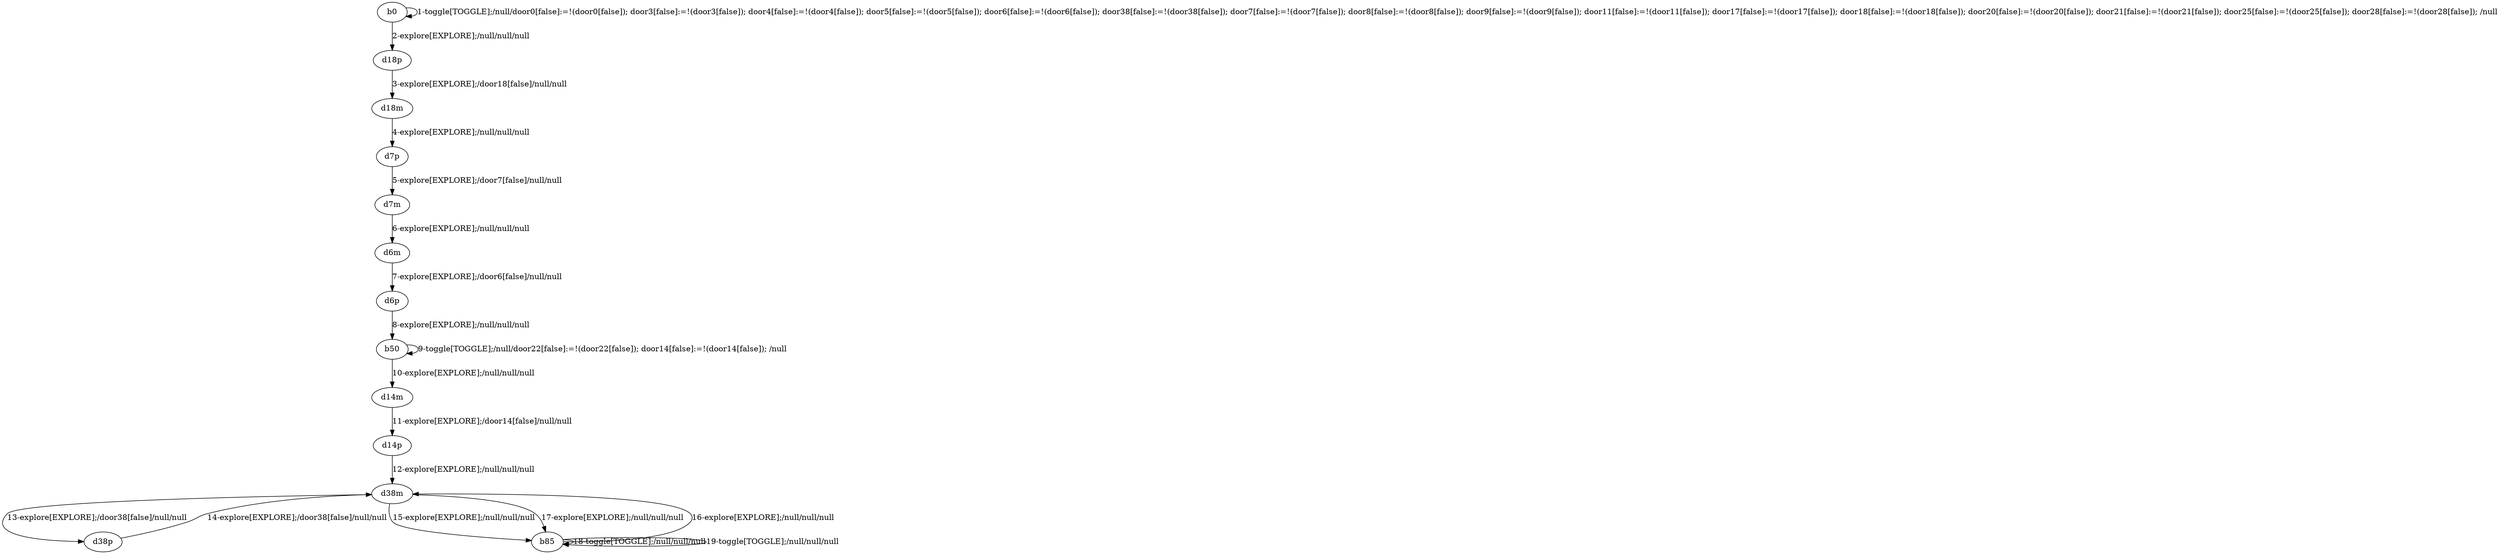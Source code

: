 # Total number of goals covered by this test: 6
# b85 --> d38m
# d38m --> d38p
# d14p --> d38m
# b85 --> b85
# d38p --> d38m
# d38m --> b85

digraph g {
"b0" -> "b0" [label = "1-toggle[TOGGLE];/null/door0[false]:=!(door0[false]); door3[false]:=!(door3[false]); door4[false]:=!(door4[false]); door5[false]:=!(door5[false]); door6[false]:=!(door6[false]); door38[false]:=!(door38[false]); door7[false]:=!(door7[false]); door8[false]:=!(door8[false]); door9[false]:=!(door9[false]); door11[false]:=!(door11[false]); door17[false]:=!(door17[false]); door18[false]:=!(door18[false]); door20[false]:=!(door20[false]); door21[false]:=!(door21[false]); door25[false]:=!(door25[false]); door28[false]:=!(door28[false]); /null"];
"b0" -> "d18p" [label = "2-explore[EXPLORE];/null/null/null"];
"d18p" -> "d18m" [label = "3-explore[EXPLORE];/door18[false]/null/null"];
"d18m" -> "d7p" [label = "4-explore[EXPLORE];/null/null/null"];
"d7p" -> "d7m" [label = "5-explore[EXPLORE];/door7[false]/null/null"];
"d7m" -> "d6m" [label = "6-explore[EXPLORE];/null/null/null"];
"d6m" -> "d6p" [label = "7-explore[EXPLORE];/door6[false]/null/null"];
"d6p" -> "b50" [label = "8-explore[EXPLORE];/null/null/null"];
"b50" -> "b50" [label = "9-toggle[TOGGLE];/null/door22[false]:=!(door22[false]); door14[false]:=!(door14[false]); /null"];
"b50" -> "d14m" [label = "10-explore[EXPLORE];/null/null/null"];
"d14m" -> "d14p" [label = "11-explore[EXPLORE];/door14[false]/null/null"];
"d14p" -> "d38m" [label = "12-explore[EXPLORE];/null/null/null"];
"d38m" -> "d38p" [label = "13-explore[EXPLORE];/door38[false]/null/null"];
"d38p" -> "d38m" [label = "14-explore[EXPLORE];/door38[false]/null/null"];
"d38m" -> "b85" [label = "15-explore[EXPLORE];/null/null/null"];
"b85" -> "d38m" [label = "16-explore[EXPLORE];/null/null/null"];
"d38m" -> "b85" [label = "17-explore[EXPLORE];/null/null/null"];
"b85" -> "b85" [label = "18-toggle[TOGGLE];/null/null/null"];
"b85" -> "b85" [label = "19-toggle[TOGGLE];/null/null/null"];
}
